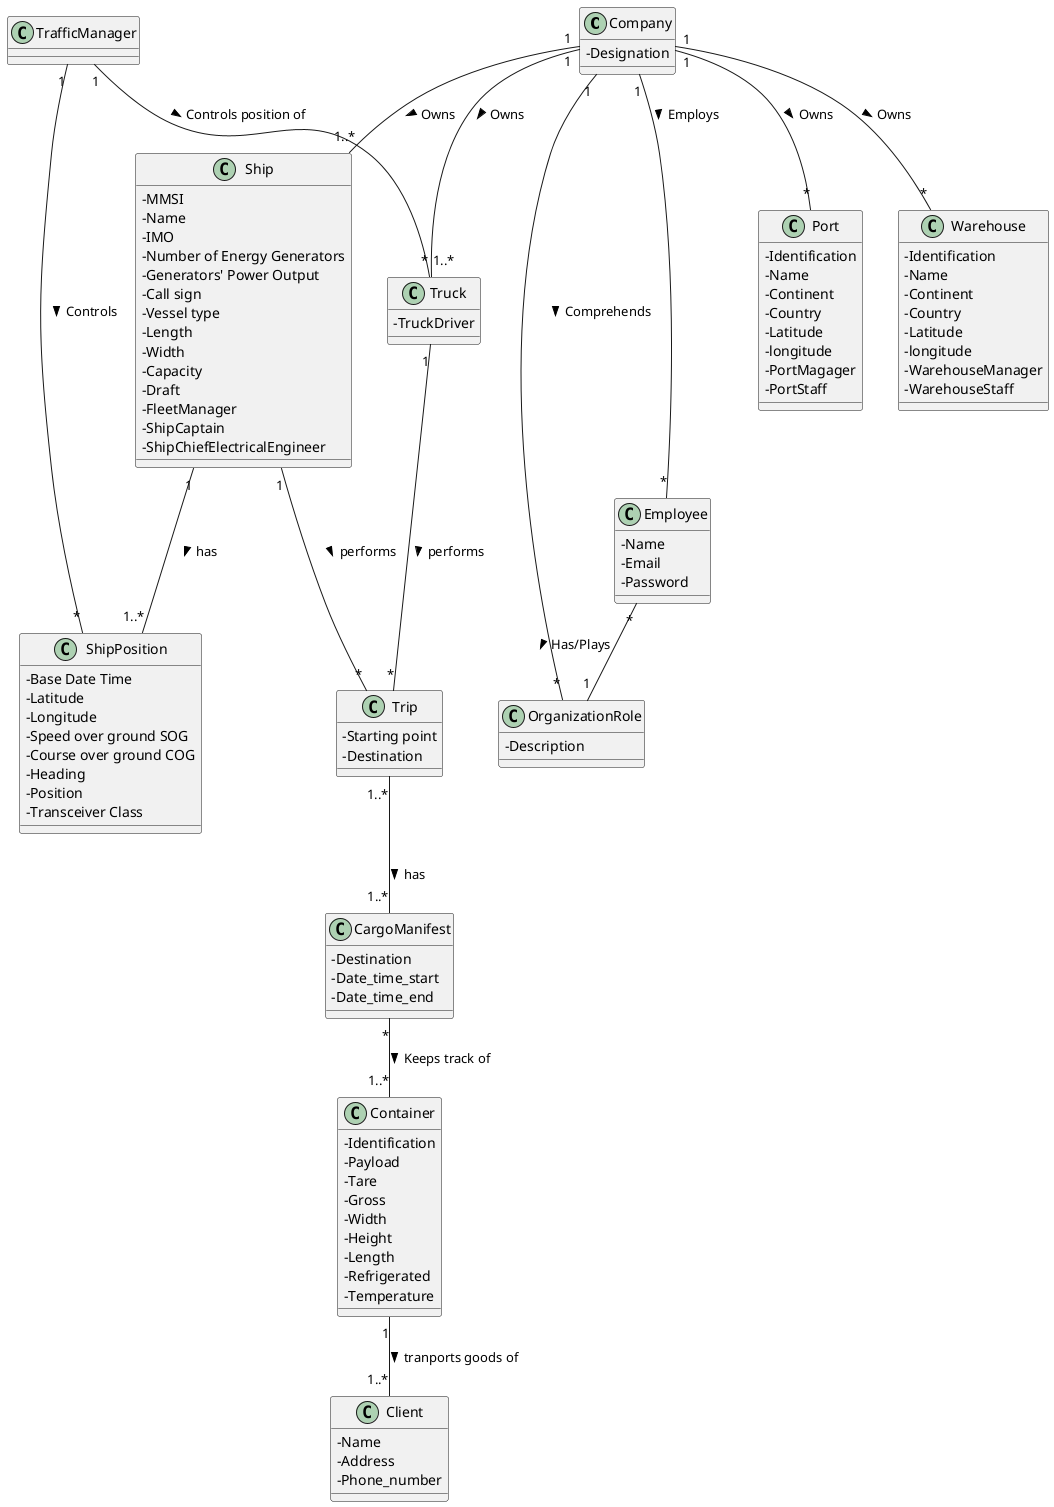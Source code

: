 @startuml
'https://plantuml.com/class-diagram

skinparam classAttributeIconSize 0

class Company {
-Designation
}

class Container {
-Identification
-Payload
-Tare
-Gross
-Width
-Height
-Length
-Refrigerated
-Temperature
}

class Ship {
-MMSI
-Name
-IMO
-Number of Energy Generators
-Generators' Power Output
-Call sign
-Vessel type
-Length
-Width
-Capacity
-Draft
-FleetManager
-ShipCaptain
-ShipChiefElectricalEngineer
}

class ShipPosition {
-Base Date Time
-Latitude
-Longitude
-Speed over ground SOG
-Course over ground COG
-Heading
-Position
-Transceiver Class
}

class Truck {
-TruckDriver
}

class Client {
-Name
-Address
-Phone_number
}

class Port {
-Identification
-Name
-Continent
-Country
-Latitude
-longitude
-PortMagager
-PortStaff
}

class Warehouse {
-Identification
-Name
-Continent
-Country
-Latitude
-longitude
-WarehouseManager
-WarehouseStaff
}

class Employee {
-Name
-Email
-Password
}

class OrganizationRole {
-Description
}

class TrafficManager

class CargoManifest {
-Destination
-Date_time_start
-Date_time_end
}

class Trip {
-Starting point
-Destination
}

Company "1" -- "1..*" Ship : Owns >
Company "1" -- "1..*" Truck : Owns >
Company "1" -- "*" Port : Owns >
Company "1" -- "*" Warehouse : Owns >
Company "1" -- "*" Employee : Employs >
Company "1" --- "*" OrganizationRole : Comprehends >
Employee "*" - "1" OrganizationRole : Has/Plays >
Ship "1" -- "*" Trip : performs >
Trip "1..*" -- "1..*" CargoManifest : has >
Ship "1" -- "1..*" ShipPosition : has >
TrafficManager "1" - "*" ShipPosition : Controls >
TrafficManager "1" -- "*" Truck : Controls position of >
Truck "1" -- "*" Trip : performs >
CargoManifest "*" -- "1..*" Container : Keeps track of >
Container "1" -- "1..*" Client : tranports goods of >


@enduml
